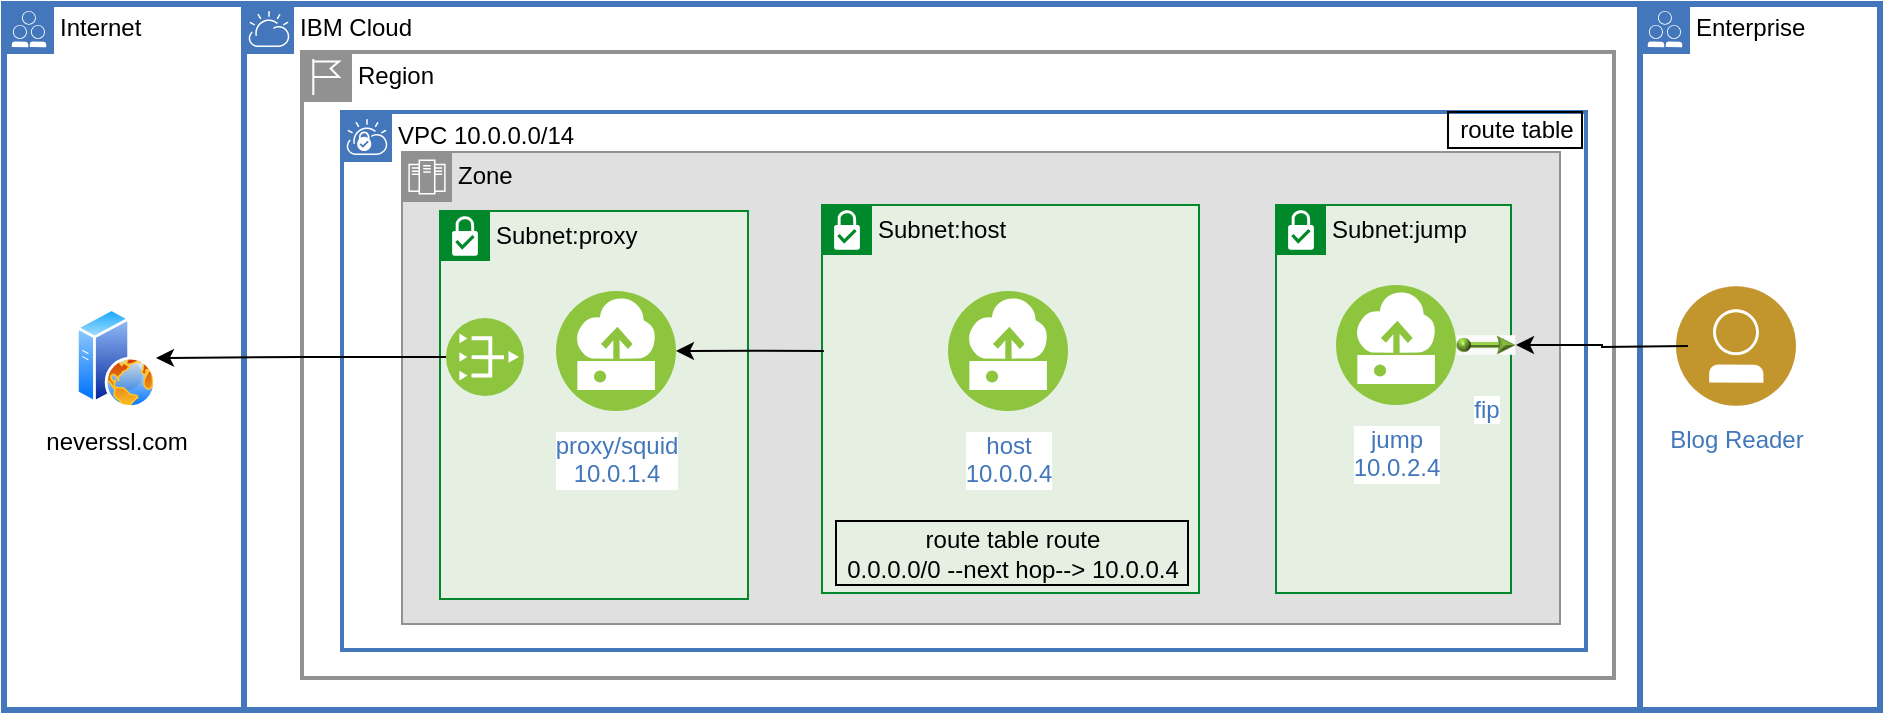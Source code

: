 <mxfile version="14.4.3" type="device" pages="5"><diagram name="architecture" id="lXx7_K_u3fFxWrBgzWE3"><mxGraphModel dx="1506" dy="822" grid="0" gridSize="10" guides="1" tooltips="1" connect="1" arrows="1" fold="1" page="0" pageScale="1" pageWidth="1050" pageHeight="500" math="0" shadow="0"><root><mxCell id="v8M0aMBLu1Kg0Cx2fOI9-0"/><mxCell id="v8M0aMBLu1Kg0Cx2fOI9-1" parent="v8M0aMBLu1Kg0Cx2fOI9-0"/><mxCell id="v8M0aMBLu1Kg0Cx2fOI9-2" value="IBM Cloud" style="shape=mxgraph.ibm.box;prType=cloud;fontStyle=0;verticalAlign=top;align=left;spacingLeft=32;spacingTop=4;fillColor=none;rounded=0;whiteSpace=wrap;html=1;strokeColor=#4376BB;strokeWidth=3;dashed=0;container=1;spacing=-4;collapsible=0;expand=0;recursiveResize=0;" vertex="1" parent="v8M0aMBLu1Kg0Cx2fOI9-1"><mxGeometry x="63" y="86" width="698" height="353" as="geometry"/></mxCell><mxCell id="v8M0aMBLu1Kg0Cx2fOI9-3" value="Region" style="shape=mxgraph.ibm.box;prType=region;fontStyle=0;verticalAlign=top;align=left;spacingLeft=32;spacingTop=4;fillColor=none;rounded=0;whiteSpace=wrap;html=1;strokeColor=#919191;strokeWidth=2;dashed=0;container=0;spacing=-4;collapsible=0;expand=0;recursiveResize=0;" vertex="1" parent="v8M0aMBLu1Kg0Cx2fOI9-1"><mxGeometry x="92" y="110" width="656" height="313" as="geometry"/></mxCell><mxCell id="v8M0aMBLu1Kg0Cx2fOI9-4" value="VPC 10.0.0.0/14" style="shape=mxgraph.ibm.box;prType=vpc;fontStyle=0;verticalAlign=top;align=left;spacingLeft=32;spacingTop=4;fillColor=none;rounded=0;whiteSpace=wrap;html=1;strokeColor=#4376BB;strokeWidth=2;dashed=0;container=0;spacing=-4;collapsible=0;expand=0;recursiveResize=0;" vertex="1" parent="v8M0aMBLu1Kg0Cx2fOI9-1"><mxGeometry x="112" y="140" width="622" height="269" as="geometry"/></mxCell><mxCell id="v8M0aMBLu1Kg0Cx2fOI9-5" value="Internet" style="shape=mxgraph.ibm.box;prType=public;fontStyle=0;verticalAlign=top;align=left;spacingLeft=32;spacingTop=4;fillColor=none;rounded=0;whiteSpace=wrap;html=1;strokeColor=#4376BB;strokeWidth=3;dashed=0;container=1;spacing=-4;collapsible=0;expand=0;recursiveResize=0;" vertex="1" parent="v8M0aMBLu1Kg0Cx2fOI9-1"><mxGeometry x="-57" y="86" width="120" height="353" as="geometry"/></mxCell><mxCell id="v8M0aMBLu1Kg0Cx2fOI9-6" value="neverssl.com" style="aspect=fixed;perimeter=ellipsePerimeter;html=1;align=center;shadow=0;dashed=0;spacingTop=3;image;image=img/lib/active_directory/web_server.svg;" vertex="1" parent="v8M0aMBLu1Kg0Cx2fOI9-5"><mxGeometry x="36" y="152" width="40" height="50" as="geometry"/></mxCell><mxCell id="v8M0aMBLu1Kg0Cx2fOI9-7" value="Subnet:ACL" style="shape=mxgraph.ibm.box;prType=subnet;fontStyle=0;verticalAlign=top;align=left;spacingLeft=32;spacingTop=4;fillColor=#E6F0E2;rounded=0;whiteSpace=wrap;html=1;strokeColor=#00882B;strokeWidth=1;dashed=0;container=1;spacing=-4;collapsible=0;expand=0;recursiveResize=0;" vertex="1" parent="v8M0aMBLu1Kg0Cx2fOI9-1"><mxGeometry x="177.5" y="189.5" width="117.5" height="194" as="geometry"/></mxCell><mxCell id="v8M0aMBLu1Kg0Cx2fOI9-8" value="proxy/squid&lt;br&gt;10.0.0.4" style="aspect=fixed;perimeter=ellipsePerimeter;html=1;align=center;shadow=0;dashed=0;fontColor=#4277BB;labelBackgroundColor=#ffffff;fontSize=12;spacingTop=3;image;image=img/lib/ibm/vpc/Instance.svg;" vertex="1" parent="v8M0aMBLu1Kg0Cx2fOI9-7"><mxGeometry x="30" y="40" width="60" height="60" as="geometry"/></mxCell><mxCell id="v8M0aMBLu1Kg0Cx2fOI9-9" value="fip" style="aspect=fixed;perimeter=ellipsePerimeter;html=1;align=center;shadow=0;dashed=0;fontColor=#4277BB;labelBackgroundColor=#ffffff;fontSize=12;spacingTop=3;image;image=img/lib/ibm/vpc/FloatingIP.svg;" vertex="1" parent="v8M0aMBLu1Kg0Cx2fOI9-7"><mxGeometry y="55" width="30" height="30" as="geometry"/></mxCell><mxCell id="v8M0aMBLu1Kg0Cx2fOI9-10" value="Subnet:ACL" style="shape=mxgraph.ibm.box;prType=subnet;fontStyle=4;verticalAlign=top;align=left;spacingLeft=32;spacingTop=4;fillColor=#E6F0E2;rounded=0;whiteSpace=wrap;html=1;strokeColor=#00882B;strokeWidth=1;dashed=0;container=0;spacing=-4;collapsible=0;expand=0;recursiveResize=0;" vertex="1" parent="v8M0aMBLu1Kg0Cx2fOI9-1"><mxGeometry x="343" y="186.5" width="187.5" height="194" as="geometry"/></mxCell><mxCell id="v8M0aMBLu1Kg0Cx2fOI9-11" value="Route Table&lt;br&gt;0.0.0.0/0 --next hop--&amp;gt; 10.0.0.4" style="text;html=1;align=center;verticalAlign=middle;resizable=0;points=[];autosize=1;strokeColor=#000000;" vertex="1" parent="v8M0aMBLu1Kg0Cx2fOI9-1"><mxGeometry x="349" y="344.5" width="176" height="32" as="geometry"/></mxCell><mxCell id="v8M0aMBLu1Kg0Cx2fOI9-12" style="edgeStyle=orthogonalEdgeStyle;rounded=0;orthogonalLoop=1;jettySize=auto;html=1;entryX=1;entryY=0.5;entryDx=0;entryDy=0;endArrow=classic;endFill=1;" edge="1" parent="v8M0aMBLu1Kg0Cx2fOI9-1" source="v8M0aMBLu1Kg0Cx2fOI9-13" target="v8M0aMBLu1Kg0Cx2fOI9-8"><mxGeometry x="104" y="128.5" as="geometry"/></mxCell><mxCell id="v8M0aMBLu1Kg0Cx2fOI9-13" value="host&lt;br&gt;10.0.2.4" style="aspect=fixed;perimeter=ellipsePerimeter;html=1;align=center;shadow=0;dashed=0;fontColor=#4277BB;labelBackgroundColor=#ffffff;fontSize=12;spacingTop=3;image;image=img/lib/ibm/vpc/Instance.svg;" vertex="1" parent="v8M0aMBLu1Kg0Cx2fOI9-1"><mxGeometry x="406.75" y="229.5" width="60" height="60" as="geometry"/></mxCell><mxCell id="v8M0aMBLu1Kg0Cx2fOI9-14" value="Zone" style="shape=mxgraph.ibm.box;prType=zone;fontStyle=0;verticalAlign=top;align=left;spacingLeft=32;spacingTop=4;fillColor=#E0E0E0;rounded=0;whiteSpace=wrap;html=1;strokeColor=#919191;strokeWidth=1;dashed=0;container=0;spacing=-4;collapsible=0;expand=0;recursiveResize=0;" vertex="1" parent="v8M0aMBLu1Kg0Cx2fOI9-1"><mxGeometry x="142" y="160" width="579" height="236" as="geometry"/></mxCell><mxCell id="v8M0aMBLu1Kg0Cx2fOI9-15" value="Subnet:host" style="shape=mxgraph.ibm.box;prType=subnet;fontStyle=0;verticalAlign=top;align=left;spacingLeft=32;spacingTop=4;fillColor=#E6F0E2;rounded=0;whiteSpace=wrap;html=1;strokeColor=#00882B;strokeWidth=1;dashed=0;container=0;spacing=-4;collapsible=0;expand=0;recursiveResize=0;" vertex="1" parent="v8M0aMBLu1Kg0Cx2fOI9-1"><mxGeometry x="352" y="186.5" width="188.5" height="194" as="geometry"/></mxCell><mxCell id="v8M0aMBLu1Kg0Cx2fOI9-16" value="route table route&lt;br&gt;0.0.0.0/0 --next hop--&amp;gt; 10.0.0.4" style="text;html=1;align=center;verticalAlign=middle;resizable=0;points=[];autosize=1;strokeColor=#000000;" vertex="1" parent="v8M0aMBLu1Kg0Cx2fOI9-1"><mxGeometry x="359" y="344.5" width="176" height="32" as="geometry"/></mxCell><mxCell id="v8M0aMBLu1Kg0Cx2fOI9-18" value="host&lt;br&gt;10.0.0.4" style="aspect=fixed;perimeter=ellipsePerimeter;html=1;align=center;shadow=0;dashed=0;fontColor=#4277BB;labelBackgroundColor=#ffffff;fontSize=12;spacingTop=3;image;image=img/lib/ibm/vpc/Instance.svg;" vertex="1" parent="v8M0aMBLu1Kg0Cx2fOI9-1"><mxGeometry x="415" y="229.5" width="60" height="60" as="geometry"/></mxCell><mxCell id="v8M0aMBLu1Kg0Cx2fOI9-19" value="Subnet:proxy" style="shape=mxgraph.ibm.box;prType=subnet;fontStyle=0;verticalAlign=top;align=left;spacingLeft=32;spacingTop=4;fillColor=#E6F0E2;rounded=0;whiteSpace=wrap;html=1;strokeColor=#00882B;strokeWidth=1;dashed=0;container=0;spacing=-4;collapsible=0;expand=0;recursiveResize=0;" vertex="1" parent="v8M0aMBLu1Kg0Cx2fOI9-1"><mxGeometry x="161" y="189.5" width="154" height="194" as="geometry"/></mxCell><mxCell id="v8M0aMBLu1Kg0Cx2fOI9-22" style="edgeStyle=orthogonalEdgeStyle;rounded=0;orthogonalLoop=1;jettySize=auto;html=1;exitX=0;exitY=0.5;exitDx=0;exitDy=0;" edge="1" parent="v8M0aMBLu1Kg0Cx2fOI9-1" source="v8M0aMBLu1Kg0Cx2fOI9-35" target="v8M0aMBLu1Kg0Cx2fOI9-6"><mxGeometry relative="1" as="geometry"><mxPoint x="177.5" y="259.5" as="sourcePoint"/></mxGeometry></mxCell><mxCell id="v8M0aMBLu1Kg0Cx2fOI9-23" value="route table" style="text;html=1;align=center;verticalAlign=middle;resizable=0;points=[];autosize=1;strokeColor=#000000;" vertex="1" parent="v8M0aMBLu1Kg0Cx2fOI9-1"><mxGeometry x="665" y="140" width="67" height="18" as="geometry"/></mxCell><mxCell id="v8M0aMBLu1Kg0Cx2fOI9-24" value="Subnet:jump" style="shape=mxgraph.ibm.box;prType=subnet;fontStyle=0;verticalAlign=top;align=left;spacingLeft=32;spacingTop=4;fillColor=#E6F0E2;rounded=0;whiteSpace=wrap;html=1;strokeColor=#00882B;strokeWidth=1;dashed=0;container=1;spacing=-4;collapsible=0;expand=0;recursiveResize=0;" vertex="1" parent="v8M0aMBLu1Kg0Cx2fOI9-1"><mxGeometry x="579" y="186.5" width="117.5" height="194" as="geometry"/></mxCell><mxCell id="v8M0aMBLu1Kg0Cx2fOI9-25" value="jump&lt;br&gt;10.0.2.4" style="aspect=fixed;perimeter=ellipsePerimeter;html=1;align=center;shadow=0;dashed=0;fontColor=#4277BB;labelBackgroundColor=#ffffff;fontSize=12;spacingTop=3;image;image=img/lib/ibm/vpc/Instance.svg;" vertex="1" parent="v8M0aMBLu1Kg0Cx2fOI9-24"><mxGeometry x="30" y="40" width="60" height="60" as="geometry"/></mxCell><mxCell id="v8M0aMBLu1Kg0Cx2fOI9-26" value="fip" style="aspect=fixed;perimeter=ellipsePerimeter;html=1;align=center;shadow=0;dashed=0;fontColor=#4277BB;labelBackgroundColor=#ffffff;fontSize=12;spacingTop=3;image;image=img/lib/ibm/vpc/FloatingIP.svg;" vertex="1" parent="v8M0aMBLu1Kg0Cx2fOI9-24"><mxGeometry x="90" y="55" width="30" height="30" as="geometry"/></mxCell><mxCell id="v8M0aMBLu1Kg0Cx2fOI9-31" value="Enterprise" style="shape=mxgraph.ibm.box;prType=public;fontStyle=0;verticalAlign=top;align=left;spacingLeft=32;spacingTop=4;fillColor=none;rounded=0;whiteSpace=wrap;html=1;strokeColor=#4376BB;strokeWidth=3;dashed=0;container=1;spacing=-4;collapsible=0;expand=0;recursiveResize=0;" vertex="1" parent="v8M0aMBLu1Kg0Cx2fOI9-1"><mxGeometry x="761" y="86" width="120" height="353" as="geometry"/></mxCell><mxCell id="v8M0aMBLu1Kg0Cx2fOI9-33" value="Blog Reader" style="aspect=fixed;perimeter=ellipsePerimeter;html=1;align=center;shadow=0;dashed=0;fontColor=#4277BB;labelBackgroundColor=#ffffff;fontSize=12;spacingTop=3;image;image=img/lib/ibm/users/user.svg;" vertex="1" parent="v8M0aMBLu1Kg0Cx2fOI9-31"><mxGeometry x="18" y="141" width="60" height="60" as="geometry"/></mxCell><mxCell id="v8M0aMBLu1Kg0Cx2fOI9-34" style="edgeStyle=orthogonalEdgeStyle;rounded=0;orthogonalLoop=1;jettySize=auto;html=1;entryX=1;entryY=0.5;entryDx=0;entryDy=0;" edge="1" parent="v8M0aMBLu1Kg0Cx2fOI9-1" target="v8M0aMBLu1Kg0Cx2fOI9-26"><mxGeometry relative="1" as="geometry"><mxPoint x="785" y="257" as="sourcePoint"/><mxPoint x="692" y="250" as="targetPoint"/></mxGeometry></mxCell><mxCell id="v8M0aMBLu1Kg0Cx2fOI9-20" value="proxy/squid&lt;br&gt;10.0.1.4" style="aspect=fixed;perimeter=ellipsePerimeter;html=1;align=center;shadow=0;dashed=0;fontColor=#4277BB;labelBackgroundColor=#ffffff;fontSize=12;spacingTop=3;image;image=img/lib/ibm/vpc/Instance.svg;" vertex="1" parent="v8M0aMBLu1Kg0Cx2fOI9-1"><mxGeometry x="219" y="229.5" width="60" height="60" as="geometry"/></mxCell><mxCell id="v8M0aMBLu1Kg0Cx2fOI9-35" value="" style="aspect=fixed;perimeter=ellipsePerimeter;html=1;align=center;shadow=0;dashed=0;fontColor=#4277BB;labelBackgroundColor=#ffffff;fontSize=12;spacingTop=3;image;image=img/lib/ibm/vpc/PublicGateway.svg;" vertex="1" parent="v8M0aMBLu1Kg0Cx2fOI9-1"><mxGeometry x="164" y="243" width="39" height="39" as="geometry"/></mxCell><mxCell id="v8M0aMBLu1Kg0Cx2fOI9-17" style="edgeStyle=orthogonalEdgeStyle;rounded=0;orthogonalLoop=1;jettySize=auto;html=1;exitX=0.005;exitY=0.376;exitDx=0;exitDy=0;exitPerimeter=0;" edge="1" parent="v8M0aMBLu1Kg0Cx2fOI9-1" source="v8M0aMBLu1Kg0Cx2fOI9-15" target="v8M0aMBLu1Kg0Cx2fOI9-20"><mxGeometry relative="1" as="geometry"><mxPoint x="353" y="252" as="sourcePoint"/></mxGeometry></mxCell></root></mxGraphModel></diagram><diagram name="jump" id="5JIeVY8mwK8EA7AgoBBq"><mxGraphModel dx="1106" dy="822" grid="0" gridSize="10" guides="1" tooltips="1" connect="1" arrows="1" fold="1" page="0" pageScale="1" pageWidth="1050" pageHeight="500" math="0" shadow="0"><root><mxCell id="eUTLgrR4dMamR9Zy5zOU-0"/><mxCell id="eUTLgrR4dMamR9Zy5zOU-1" parent="eUTLgrR4dMamR9Zy5zOU-0"/><mxCell id="eUTLgrR4dMamR9Zy5zOU-2" value="IBM Cloud" style="shape=mxgraph.ibm.box;prType=cloud;fontStyle=0;verticalAlign=top;align=left;spacingLeft=32;spacingTop=4;fillColor=none;rounded=0;whiteSpace=wrap;html=1;strokeColor=#4376BB;strokeWidth=3;dashed=0;container=1;spacing=-4;collapsible=0;expand=0;recursiveResize=0;" vertex="1" parent="eUTLgrR4dMamR9Zy5zOU-1"><mxGeometry x="243" y="86" width="518" height="353" as="geometry"/></mxCell><mxCell id="eUTLgrR4dMamR9Zy5zOU-3" value="Region" style="shape=mxgraph.ibm.box;prType=region;fontStyle=0;verticalAlign=top;align=left;spacingLeft=32;spacingTop=4;fillColor=none;rounded=0;whiteSpace=wrap;html=1;strokeColor=#919191;strokeWidth=2;dashed=0;container=0;spacing=-4;collapsible=0;expand=0;recursiveResize=0;" vertex="1" parent="eUTLgrR4dMamR9Zy5zOU-1"><mxGeometry x="276" y="110" width="472" height="313" as="geometry"/></mxCell><mxCell id="eUTLgrR4dMamR9Zy5zOU-4" value="VPC 10.0.0.0/14" style="shape=mxgraph.ibm.box;prType=vpc;fontStyle=0;verticalAlign=top;align=left;spacingLeft=32;spacingTop=4;fillColor=none;rounded=0;whiteSpace=wrap;html=1;strokeColor=#4376BB;strokeWidth=2;dashed=0;container=0;spacing=-4;collapsible=0;expand=0;recursiveResize=0;" vertex="1" parent="eUTLgrR4dMamR9Zy5zOU-1"><mxGeometry x="293" y="140" width="441" height="269" as="geometry"/></mxCell><mxCell id="eUTLgrR4dMamR9Zy5zOU-10" value="Subnet:ACL" style="shape=mxgraph.ibm.box;prType=subnet;fontStyle=4;verticalAlign=top;align=left;spacingLeft=32;spacingTop=4;fillColor=#E6F0E2;rounded=0;whiteSpace=wrap;html=1;strokeColor=#00882B;strokeWidth=1;dashed=0;container=0;spacing=-4;collapsible=0;expand=0;recursiveResize=0;" vertex="1" parent="eUTLgrR4dMamR9Zy5zOU-1"><mxGeometry x="343" y="186.5" width="187.5" height="194" as="geometry"/></mxCell><mxCell id="eUTLgrR4dMamR9Zy5zOU-13" value="host&lt;br&gt;10.0.2.4" style="aspect=fixed;perimeter=ellipsePerimeter;html=1;align=center;shadow=0;dashed=0;fontColor=#4277BB;labelBackgroundColor=#ffffff;fontSize=12;spacingTop=3;image;image=img/lib/ibm/vpc/Instance.svg;" vertex="1" parent="eUTLgrR4dMamR9Zy5zOU-1"><mxGeometry x="406.75" y="229.5" width="60" height="60" as="geometry"/></mxCell><mxCell id="eUTLgrR4dMamR9Zy5zOU-14" value="Zone" style="shape=mxgraph.ibm.box;prType=zone;fontStyle=0;verticalAlign=top;align=left;spacingLeft=32;spacingTop=4;fillColor=#E0E0E0;rounded=0;whiteSpace=wrap;html=1;strokeColor=#919191;strokeWidth=1;dashed=0;container=0;spacing=-4;collapsible=0;expand=0;recursiveResize=0;" vertex="1" parent="eUTLgrR4dMamR9Zy5zOU-1"><mxGeometry x="319" y="160" width="402" height="236" as="geometry"/></mxCell><mxCell id="eUTLgrR4dMamR9Zy5zOU-15" value="Subnet:host" style="shape=mxgraph.ibm.box;prType=subnet;fontStyle=0;verticalAlign=top;align=left;spacingLeft=32;spacingTop=4;fillColor=#E6F0E2;rounded=0;whiteSpace=wrap;html=1;strokeColor=#00882B;strokeWidth=1;dashed=0;container=0;spacing=-4;collapsible=0;expand=0;recursiveResize=0;" vertex="1" parent="eUTLgrR4dMamR9Zy5zOU-1"><mxGeometry x="352" y="186.5" width="188.5" height="194" as="geometry"/></mxCell><mxCell id="eUTLgrR4dMamR9Zy5zOU-17" value="host&lt;br&gt;10.0.0.4" style="aspect=fixed;perimeter=ellipsePerimeter;html=1;align=center;shadow=0;dashed=0;fontColor=#4277BB;labelBackgroundColor=#ffffff;fontSize=12;spacingTop=3;image;image=img/lib/ibm/vpc/Instance.svg;" vertex="1" parent="eUTLgrR4dMamR9Zy5zOU-1"><mxGeometry x="415" y="229.5" width="60" height="60" as="geometry"/></mxCell><mxCell id="eUTLgrR4dMamR9Zy5zOU-21" value="Subnet:jump" style="shape=mxgraph.ibm.box;prType=subnet;fontStyle=0;verticalAlign=top;align=left;spacingLeft=32;spacingTop=4;fillColor=#E6F0E2;rounded=0;whiteSpace=wrap;html=1;strokeColor=#00882B;strokeWidth=1;dashed=0;container=1;spacing=-4;collapsible=0;expand=0;recursiveResize=0;" vertex="1" parent="eUTLgrR4dMamR9Zy5zOU-1"><mxGeometry x="579" y="186.5" width="117.5" height="194" as="geometry"/></mxCell><mxCell id="eUTLgrR4dMamR9Zy5zOU-22" value="jump&lt;br&gt;10.0.2.4" style="aspect=fixed;perimeter=ellipsePerimeter;html=1;align=center;shadow=0;dashed=0;fontColor=#4277BB;labelBackgroundColor=#ffffff;fontSize=12;spacingTop=3;image;image=img/lib/ibm/vpc/Instance.svg;" vertex="1" parent="eUTLgrR4dMamR9Zy5zOU-21"><mxGeometry x="30" y="40" width="60" height="60" as="geometry"/></mxCell><mxCell id="eUTLgrR4dMamR9Zy5zOU-23" value="fip" style="aspect=fixed;perimeter=ellipsePerimeter;html=1;align=center;shadow=0;dashed=0;fontColor=#4277BB;labelBackgroundColor=#ffffff;fontSize=12;spacingTop=3;image;image=img/lib/ibm/vpc/FloatingIP.svg;" vertex="1" parent="eUTLgrR4dMamR9Zy5zOU-21"><mxGeometry x="90" y="55" width="30" height="30" as="geometry"/></mxCell><mxCell id="eUTLgrR4dMamR9Zy5zOU-24" value="Enterprise" style="shape=mxgraph.ibm.box;prType=public;fontStyle=0;verticalAlign=top;align=left;spacingLeft=32;spacingTop=4;fillColor=none;rounded=0;whiteSpace=wrap;html=1;strokeColor=#4376BB;strokeWidth=3;dashed=0;container=1;spacing=-4;collapsible=0;expand=0;recursiveResize=0;" vertex="1" parent="eUTLgrR4dMamR9Zy5zOU-1"><mxGeometry x="761" y="86" width="120" height="353" as="geometry"/></mxCell><mxCell id="eUTLgrR4dMamR9Zy5zOU-25" value="Blog Reader" style="aspect=fixed;perimeter=ellipsePerimeter;html=1;align=center;shadow=0;dashed=0;fontColor=#4277BB;labelBackgroundColor=#ffffff;fontSize=12;spacingTop=3;image;image=img/lib/ibm/users/user.svg;" vertex="1" parent="eUTLgrR4dMamR9Zy5zOU-24"><mxGeometry x="18" y="141" width="60" height="60" as="geometry"/></mxCell><mxCell id="eUTLgrR4dMamR9Zy5zOU-26" style="edgeStyle=orthogonalEdgeStyle;rounded=0;orthogonalLoop=1;jettySize=auto;html=1;entryX=1;entryY=0.5;entryDx=0;entryDy=0;" edge="1" parent="eUTLgrR4dMamR9Zy5zOU-1" target="eUTLgrR4dMamR9Zy5zOU-23"><mxGeometry relative="1" as="geometry"><mxPoint x="785" y="257" as="sourcePoint"/><mxPoint x="692" y="250" as="targetPoint"/></mxGeometry></mxCell></root></mxGraphModel></diagram><diagram name="ping" id="jqpXCu6RZ26meyTwvJRT"><mxGraphModel dx="1106" dy="822" grid="0" gridSize="10" guides="1" tooltips="1" connect="1" arrows="1" fold="1" page="0" pageScale="1" pageWidth="1050" pageHeight="500" math="0" shadow="0"><root><mxCell id="TTz39ueG4rEwFhisJjjj-0"/><mxCell id="TTz39ueG4rEwFhisJjjj-1" parent="TTz39ueG4rEwFhisJjjj-0"/><mxCell id="TTz39ueG4rEwFhisJjjj-2" value="IBM Cloud" style="shape=mxgraph.ibm.box;prType=cloud;fontStyle=0;verticalAlign=top;align=left;spacingLeft=32;spacingTop=4;fillColor=none;rounded=0;whiteSpace=wrap;html=1;strokeColor=#4376BB;strokeWidth=3;dashed=0;container=1;spacing=-4;collapsible=0;expand=0;recursiveResize=0;" vertex="1" parent="TTz39ueG4rEwFhisJjjj-1"><mxGeometry x="63" y="86" width="522" height="353" as="geometry"/></mxCell><mxCell id="TTz39ueG4rEwFhisJjjj-3" value="Region" style="shape=mxgraph.ibm.box;prType=region;fontStyle=0;verticalAlign=top;align=left;spacingLeft=32;spacingTop=4;fillColor=none;rounded=0;whiteSpace=wrap;html=1;strokeColor=#919191;strokeWidth=2;dashed=0;container=0;spacing=-4;collapsible=0;expand=0;recursiveResize=0;" vertex="1" parent="TTz39ueG4rEwFhisJjjj-1"><mxGeometry x="92" y="110" width="482" height="313" as="geometry"/></mxCell><mxCell id="TTz39ueG4rEwFhisJjjj-4" value="VPC 10.0.0.0/14" style="shape=mxgraph.ibm.box;prType=vpc;fontStyle=0;verticalAlign=top;align=left;spacingLeft=32;spacingTop=4;fillColor=none;rounded=0;whiteSpace=wrap;html=1;strokeColor=#4376BB;strokeWidth=2;dashed=0;container=0;spacing=-4;collapsible=0;expand=0;recursiveResize=0;" vertex="1" parent="TTz39ueG4rEwFhisJjjj-1"><mxGeometry x="112" y="140" width="451" height="269" as="geometry"/></mxCell><mxCell id="TTz39ueG4rEwFhisJjjj-7" value="Subnet:ACL" style="shape=mxgraph.ibm.box;prType=subnet;fontStyle=0;verticalAlign=top;align=left;spacingLeft=32;spacingTop=4;fillColor=#E6F0E2;rounded=0;whiteSpace=wrap;html=1;strokeColor=#00882B;strokeWidth=1;dashed=0;container=1;spacing=-4;collapsible=0;expand=0;recursiveResize=0;" vertex="1" parent="TTz39ueG4rEwFhisJjjj-1"><mxGeometry x="177.5" y="189.5" width="117.5" height="194" as="geometry"/></mxCell><mxCell id="TTz39ueG4rEwFhisJjjj-8" value="proxy/squid&lt;br&gt;10.0.0.4" style="aspect=fixed;perimeter=ellipsePerimeter;html=1;align=center;shadow=0;dashed=0;fontColor=#4277BB;labelBackgroundColor=#ffffff;fontSize=12;spacingTop=3;image;image=img/lib/ibm/vpc/Instance.svg;" vertex="1" parent="TTz39ueG4rEwFhisJjjj-7"><mxGeometry x="30" y="40" width="60" height="60" as="geometry"/></mxCell><mxCell id="TTz39ueG4rEwFhisJjjj-10" value="Subnet:ACL" style="shape=mxgraph.ibm.box;prType=subnet;fontStyle=4;verticalAlign=top;align=left;spacingLeft=32;spacingTop=4;fillColor=#E6F0E2;rounded=0;whiteSpace=wrap;html=1;strokeColor=#00882B;strokeWidth=1;dashed=0;container=0;spacing=-4;collapsible=0;expand=0;recursiveResize=0;" vertex="1" parent="TTz39ueG4rEwFhisJjjj-1"><mxGeometry x="343" y="186.5" width="187.5" height="194" as="geometry"/></mxCell><mxCell id="TTz39ueG4rEwFhisJjjj-12" style="edgeStyle=orthogonalEdgeStyle;rounded=0;orthogonalLoop=1;jettySize=auto;html=1;entryX=1;entryY=0.5;entryDx=0;entryDy=0;endArrow=classic;endFill=1;" edge="1" parent="TTz39ueG4rEwFhisJjjj-1" source="TTz39ueG4rEwFhisJjjj-13" target="TTz39ueG4rEwFhisJjjj-8"><mxGeometry x="104" y="128.5" as="geometry"/></mxCell><mxCell id="TTz39ueG4rEwFhisJjjj-13" value="host&lt;br&gt;10.0.2.4" style="aspect=fixed;perimeter=ellipsePerimeter;html=1;align=center;shadow=0;dashed=0;fontColor=#4277BB;labelBackgroundColor=#ffffff;fontSize=12;spacingTop=3;image;image=img/lib/ibm/vpc/Instance.svg;" vertex="1" parent="TTz39ueG4rEwFhisJjjj-1"><mxGeometry x="406.75" y="229.5" width="60" height="60" as="geometry"/></mxCell><mxCell id="TTz39ueG4rEwFhisJjjj-14" value="Zone" style="shape=mxgraph.ibm.box;prType=zone;fontStyle=0;verticalAlign=top;align=left;spacingLeft=32;spacingTop=4;fillColor=#E0E0E0;rounded=0;whiteSpace=wrap;html=1;strokeColor=#919191;strokeWidth=1;dashed=0;container=0;spacing=-4;collapsible=0;expand=0;recursiveResize=0;" vertex="1" parent="TTz39ueG4rEwFhisJjjj-1"><mxGeometry x="142" y="160" width="412" height="236" as="geometry"/></mxCell><mxCell id="TTz39ueG4rEwFhisJjjj-15" value="Subnet:host" style="shape=mxgraph.ibm.box;prType=subnet;fontStyle=0;verticalAlign=top;align=left;spacingLeft=32;spacingTop=4;fillColor=#E6F0E2;rounded=0;whiteSpace=wrap;html=1;strokeColor=#00882B;strokeWidth=1;dashed=0;container=0;spacing=-4;collapsible=0;expand=0;recursiveResize=0;" vertex="1" parent="TTz39ueG4rEwFhisJjjj-1"><mxGeometry x="352" y="186.5" width="188.5" height="194" as="geometry"/></mxCell><mxCell id="TTz39ueG4rEwFhisJjjj-17" value="host&lt;br&gt;10.0.0.4" style="aspect=fixed;perimeter=ellipsePerimeter;html=1;align=center;shadow=0;dashed=0;fontColor=#4277BB;labelBackgroundColor=#ffffff;fontSize=12;spacingTop=3;image;image=img/lib/ibm/vpc/Instance.svg;" vertex="1" parent="TTz39ueG4rEwFhisJjjj-1"><mxGeometry x="415" y="229.5" width="60" height="60" as="geometry"/></mxCell><mxCell id="TTz39ueG4rEwFhisJjjj-18" value="Subnet:proxy" style="shape=mxgraph.ibm.box;prType=subnet;fontStyle=0;verticalAlign=top;align=left;spacingLeft=32;spacingTop=4;fillColor=#E6F0E2;rounded=0;whiteSpace=wrap;html=1;strokeColor=#00882B;strokeWidth=1;dashed=0;container=0;spacing=-4;collapsible=0;expand=0;recursiveResize=0;" vertex="1" parent="TTz39ueG4rEwFhisJjjj-1"><mxGeometry x="161" y="189.5" width="154" height="194" as="geometry"/></mxCell><mxCell id="TTz39ueG4rEwFhisJjjj-27" value="proxy/squid&lt;br&gt;10.0.1.4" style="aspect=fixed;perimeter=ellipsePerimeter;html=1;align=center;shadow=0;dashed=0;fontColor=#4277BB;labelBackgroundColor=#ffffff;fontSize=12;spacingTop=3;image;image=img/lib/ibm/vpc/Instance.svg;" vertex="1" parent="TTz39ueG4rEwFhisJjjj-1"><mxGeometry x="219" y="229.5" width="60" height="60" as="geometry"/></mxCell><mxCell id="TTz39ueG4rEwFhisJjjj-30" style="edgeStyle=orthogonalEdgeStyle;rounded=0;orthogonalLoop=1;jettySize=auto;html=1;entryX=1;entryY=0.5;entryDx=0;entryDy=0;" edge="1" parent="TTz39ueG4rEwFhisJjjj-1" source="TTz39ueG4rEwFhisJjjj-17" target="TTz39ueG4rEwFhisJjjj-27"><mxGeometry relative="1" as="geometry"/></mxCell></root></mxGraphModel></diagram><diagram name="VNF" id="Hp7mGoDMpeu9WePqEctV"><mxGraphModel dx="1106" dy="822" grid="0" gridSize="10" guides="1" tooltips="1" connect="1" arrows="1" fold="1" page="0" pageScale="1" pageWidth="1050" pageHeight="500" math="0" shadow="0"><root><mxCell id="7tOaUuSSUZUdouUyVEXH-0"/><mxCell id="7tOaUuSSUZUdouUyVEXH-1" parent="7tOaUuSSUZUdouUyVEXH-0"/><mxCell id="7tOaUuSSUZUdouUyVEXH-2" value="IBM Cloud" style="shape=mxgraph.ibm.box;prType=cloud;fontStyle=0;verticalAlign=top;align=left;spacingLeft=32;spacingTop=4;fillColor=none;rounded=0;whiteSpace=wrap;html=1;strokeColor=#4376BB;strokeWidth=3;dashed=0;container=1;spacing=-4;collapsible=0;expand=0;recursiveResize=0;" vertex="1" parent="7tOaUuSSUZUdouUyVEXH-1"><mxGeometry x="63" y="86" width="522" height="353" as="geometry"/></mxCell><mxCell id="7tOaUuSSUZUdouUyVEXH-3" value="Region" style="shape=mxgraph.ibm.box;prType=region;fontStyle=0;verticalAlign=top;align=left;spacingLeft=32;spacingTop=4;fillColor=none;rounded=0;whiteSpace=wrap;html=1;strokeColor=#919191;strokeWidth=2;dashed=0;container=0;spacing=-4;collapsible=0;expand=0;recursiveResize=0;" vertex="1" parent="7tOaUuSSUZUdouUyVEXH-1"><mxGeometry x="92" y="110" width="482" height="313" as="geometry"/></mxCell><mxCell id="7tOaUuSSUZUdouUyVEXH-4" value="VPC 10.0.0.0/14" style="shape=mxgraph.ibm.box;prType=vpc;fontStyle=0;verticalAlign=top;align=left;spacingLeft=32;spacingTop=4;fillColor=none;rounded=0;whiteSpace=wrap;html=1;strokeColor=#4376BB;strokeWidth=2;dashed=0;container=0;spacing=-4;collapsible=0;expand=0;recursiveResize=0;" vertex="1" parent="7tOaUuSSUZUdouUyVEXH-1"><mxGeometry x="112" y="140" width="451" height="269" as="geometry"/></mxCell><mxCell id="7tOaUuSSUZUdouUyVEXH-5" value="Subnet:ACL" style="shape=mxgraph.ibm.box;prType=subnet;fontStyle=0;verticalAlign=top;align=left;spacingLeft=32;spacingTop=4;fillColor=#E6F0E2;rounded=0;whiteSpace=wrap;html=1;strokeColor=#00882B;strokeWidth=1;dashed=0;container=1;spacing=-4;collapsible=0;expand=0;recursiveResize=0;" vertex="1" parent="7tOaUuSSUZUdouUyVEXH-1"><mxGeometry x="177.5" y="189.5" width="117.5" height="194" as="geometry"/></mxCell><mxCell id="7tOaUuSSUZUdouUyVEXH-6" value="proxy/squid&lt;br&gt;10.0.0.4" style="aspect=fixed;perimeter=ellipsePerimeter;html=1;align=center;shadow=0;dashed=0;fontColor=#4277BB;labelBackgroundColor=#ffffff;fontSize=12;spacingTop=3;image;image=img/lib/ibm/vpc/Instance.svg;" vertex="1" parent="7tOaUuSSUZUdouUyVEXH-5"><mxGeometry x="30" y="40" width="60" height="60" as="geometry"/></mxCell><mxCell id="7tOaUuSSUZUdouUyVEXH-7" value="Subnet:ACL" style="shape=mxgraph.ibm.box;prType=subnet;fontStyle=4;verticalAlign=top;align=left;spacingLeft=32;spacingTop=4;fillColor=#E6F0E2;rounded=0;whiteSpace=wrap;html=1;strokeColor=#00882B;strokeWidth=1;dashed=0;container=0;spacing=-4;collapsible=0;expand=0;recursiveResize=0;" vertex="1" parent="7tOaUuSSUZUdouUyVEXH-1"><mxGeometry x="343" y="186.5" width="187.5" height="194" as="geometry"/></mxCell><mxCell id="7tOaUuSSUZUdouUyVEXH-8" style="edgeStyle=orthogonalEdgeStyle;rounded=0;orthogonalLoop=1;jettySize=auto;html=1;entryX=1;entryY=0.5;entryDx=0;entryDy=0;endArrow=classic;endFill=1;" edge="1" parent="7tOaUuSSUZUdouUyVEXH-1" source="7tOaUuSSUZUdouUyVEXH-9" target="7tOaUuSSUZUdouUyVEXH-6"><mxGeometry x="104" y="128.5" as="geometry"/></mxCell><mxCell id="7tOaUuSSUZUdouUyVEXH-9" value="host&lt;br&gt;10.0.2.4" style="aspect=fixed;perimeter=ellipsePerimeter;html=1;align=center;shadow=0;dashed=0;fontColor=#4277BB;labelBackgroundColor=#ffffff;fontSize=12;spacingTop=3;image;image=img/lib/ibm/vpc/Instance.svg;" vertex="1" parent="7tOaUuSSUZUdouUyVEXH-1"><mxGeometry x="406.75" y="229.5" width="60" height="60" as="geometry"/></mxCell><mxCell id="7tOaUuSSUZUdouUyVEXH-10" value="Zone" style="shape=mxgraph.ibm.box;prType=zone;fontStyle=0;verticalAlign=top;align=left;spacingLeft=32;spacingTop=4;fillColor=#E0E0E0;rounded=0;whiteSpace=wrap;html=1;strokeColor=#919191;strokeWidth=1;dashed=0;container=0;spacing=-4;collapsible=0;expand=0;recursiveResize=0;" vertex="1" parent="7tOaUuSSUZUdouUyVEXH-1"><mxGeometry x="142" y="160" width="412" height="236" as="geometry"/></mxCell><mxCell id="7tOaUuSSUZUdouUyVEXH-11" value="Subnet:host" style="shape=mxgraph.ibm.box;prType=subnet;fontStyle=0;verticalAlign=top;align=left;spacingLeft=32;spacingTop=4;fillColor=#E6F0E2;rounded=0;whiteSpace=wrap;html=1;strokeColor=#00882B;strokeWidth=1;dashed=0;container=0;spacing=-4;collapsible=0;expand=0;recursiveResize=0;" vertex="1" parent="7tOaUuSSUZUdouUyVEXH-1"><mxGeometry x="352" y="186.5" width="188.5" height="194" as="geometry"/></mxCell><mxCell id="7tOaUuSSUZUdouUyVEXH-12" value="host&lt;br&gt;10.0.0.4" style="aspect=fixed;perimeter=ellipsePerimeter;html=1;align=center;shadow=0;dashed=0;fontColor=#4277BB;labelBackgroundColor=#ffffff;fontSize=12;spacingTop=3;image;image=img/lib/ibm/vpc/Instance.svg;" vertex="1" parent="7tOaUuSSUZUdouUyVEXH-1"><mxGeometry x="415" y="229.5" width="60" height="60" as="geometry"/></mxCell><mxCell id="7tOaUuSSUZUdouUyVEXH-13" value="Subnet:proxy" style="shape=mxgraph.ibm.box;prType=subnet;fontStyle=0;verticalAlign=top;align=left;spacingLeft=32;spacingTop=4;fillColor=#E6F0E2;rounded=0;whiteSpace=wrap;html=1;strokeColor=#00882B;strokeWidth=1;dashed=0;container=0;spacing=-4;collapsible=0;expand=0;recursiveResize=0;" vertex="1" parent="7tOaUuSSUZUdouUyVEXH-1"><mxGeometry x="161" y="189.5" width="154" height="194" as="geometry"/></mxCell><mxCell id="7tOaUuSSUZUdouUyVEXH-14" value="proxy/squid&lt;br&gt;10.0.1.4" style="aspect=fixed;perimeter=ellipsePerimeter;html=1;align=center;shadow=0;dashed=0;fontColor=#4277BB;labelBackgroundColor=#ffffff;fontSize=12;spacingTop=3;image;image=img/lib/ibm/vpc/Instance.svg;" vertex="1" parent="7tOaUuSSUZUdouUyVEXH-1"><mxGeometry x="219" y="229.5" width="60" height="60" as="geometry"/></mxCell><mxCell id="7tOaUuSSUZUdouUyVEXH-15" style="edgeStyle=orthogonalEdgeStyle;rounded=0;orthogonalLoop=1;jettySize=auto;html=1;entryX=1;entryY=0.5;entryDx=0;entryDy=0;" edge="1" parent="7tOaUuSSUZUdouUyVEXH-1" source="7tOaUuSSUZUdouUyVEXH-12" target="7tOaUuSSUZUdouUyVEXH-14"><mxGeometry relative="1" as="geometry"/></mxCell><mxCell id="eYcgKLPXK_QfdRjTAgG5-0" value="route table" style="text;html=1;align=center;verticalAlign=middle;resizable=0;points=[];autosize=1;strokeColor=#000000;" vertex="1" parent="7tOaUuSSUZUdouUyVEXH-1"><mxGeometry x="494" y="140" width="67" height="18" as="geometry"/></mxCell><mxCell id="M_AnGEqapF-ja7pCTYKu-1" value="route table route&lt;br&gt;0.0.0.0/0 --next hop--&amp;gt; 10.0.0.4" style="text;html=1;align=center;verticalAlign=middle;resizable=0;points=[];autosize=1;strokeColor=#000000;" vertex="1" parent="7tOaUuSSUZUdouUyVEXH-1"><mxGeometry x="358.25" y="344" width="176" height="32" as="geometry"/></mxCell></root></mxGraphModel></diagram><diagram name="round trip" id="oTZImsoJciVtxocRhomF"><mxGraphModel dx="1506" dy="822" grid="0" gridSize="10" guides="1" tooltips="1" connect="1" arrows="1" fold="1" page="0" pageScale="1" pageWidth="1050" pageHeight="500" math="0" shadow="0"><root><mxCell id="8Tz7atm9ll_T5JjIjiOX-0"/><mxCell id="8Tz7atm9ll_T5JjIjiOX-1" parent="8Tz7atm9ll_T5JjIjiOX-0"/><mxCell id="8Tz7atm9ll_T5JjIjiOX-2" value="IBM Cloud" style="shape=mxgraph.ibm.box;prType=cloud;fontStyle=0;verticalAlign=top;align=left;spacingLeft=32;spacingTop=4;fillColor=none;rounded=0;whiteSpace=wrap;html=1;strokeColor=#4376BB;strokeWidth=3;dashed=0;container=1;spacing=-4;collapsible=0;expand=0;recursiveResize=0;" vertex="1" parent="8Tz7atm9ll_T5JjIjiOX-1"><mxGeometry x="63" y="86" width="521" height="353" as="geometry"/></mxCell><mxCell id="8Tz7atm9ll_T5JjIjiOX-3" value="Region" style="shape=mxgraph.ibm.box;prType=region;fontStyle=0;verticalAlign=top;align=left;spacingLeft=32;spacingTop=4;fillColor=none;rounded=0;whiteSpace=wrap;html=1;strokeColor=#919191;strokeWidth=2;dashed=0;container=0;spacing=-4;collapsible=0;expand=0;recursiveResize=0;" vertex="1" parent="8Tz7atm9ll_T5JjIjiOX-1"><mxGeometry x="92" y="110" width="483" height="313" as="geometry"/></mxCell><mxCell id="8Tz7atm9ll_T5JjIjiOX-4" value="VPC 10.0.0.0/14" style="shape=mxgraph.ibm.box;prType=vpc;fontStyle=0;verticalAlign=top;align=left;spacingLeft=32;spacingTop=4;fillColor=none;rounded=0;whiteSpace=wrap;html=1;strokeColor=#4376BB;strokeWidth=2;dashed=0;container=0;spacing=-4;collapsible=0;expand=0;recursiveResize=0;" vertex="1" parent="8Tz7atm9ll_T5JjIjiOX-1"><mxGeometry x="112" y="140" width="451" height="269" as="geometry"/></mxCell><mxCell id="8Tz7atm9ll_T5JjIjiOX-5" value="Internet" style="shape=mxgraph.ibm.box;prType=public;fontStyle=0;verticalAlign=top;align=left;spacingLeft=32;spacingTop=4;fillColor=none;rounded=0;whiteSpace=wrap;html=1;strokeColor=#4376BB;strokeWidth=3;dashed=0;container=1;spacing=-4;collapsible=0;expand=0;recursiveResize=0;" vertex="1" parent="8Tz7atm9ll_T5JjIjiOX-1"><mxGeometry x="-57" y="86" width="120" height="353" as="geometry"/></mxCell><mxCell id="8Tz7atm9ll_T5JjIjiOX-6" value="neverssl.com&lt;br&gt;54.230.125.14" style="aspect=fixed;perimeter=ellipsePerimeter;html=1;align=center;shadow=0;dashed=0;spacingTop=3;image;image=img/lib/active_directory/web_server.svg;" vertex="1" parent="8Tz7atm9ll_T5JjIjiOX-5"><mxGeometry x="36" y="152" width="40" height="50" as="geometry"/></mxCell><mxCell id="8Tz7atm9ll_T5JjIjiOX-7" value="Subnet:ACL" style="shape=mxgraph.ibm.box;prType=subnet;fontStyle=0;verticalAlign=top;align=left;spacingLeft=32;spacingTop=4;fillColor=#E6F0E2;rounded=0;whiteSpace=wrap;html=1;strokeColor=#00882B;strokeWidth=1;dashed=0;container=1;spacing=-4;collapsible=0;expand=0;recursiveResize=0;" vertex="1" parent="8Tz7atm9ll_T5JjIjiOX-1"><mxGeometry x="177.5" y="189.5" width="117.5" height="194" as="geometry"/></mxCell><mxCell id="8Tz7atm9ll_T5JjIjiOX-8" value="proxy/squid&lt;br&gt;10.0.0.4" style="aspect=fixed;perimeter=ellipsePerimeter;html=1;align=center;shadow=0;dashed=0;fontColor=#4277BB;labelBackgroundColor=#ffffff;fontSize=12;spacingTop=3;image;image=img/lib/ibm/vpc/Instance.svg;" vertex="1" parent="8Tz7atm9ll_T5JjIjiOX-7"><mxGeometry x="30" y="40" width="60" height="60" as="geometry"/></mxCell><mxCell id="8Tz7atm9ll_T5JjIjiOX-9" value="fip" style="aspect=fixed;perimeter=ellipsePerimeter;html=1;align=center;shadow=0;dashed=0;fontColor=#4277BB;labelBackgroundColor=#ffffff;fontSize=12;spacingTop=3;image;image=img/lib/ibm/vpc/FloatingIP.svg;" vertex="1" parent="8Tz7atm9ll_T5JjIjiOX-7"><mxGeometry y="55" width="30" height="30" as="geometry"/></mxCell><mxCell id="8Tz7atm9ll_T5JjIjiOX-10" value="Subnet:ACL" style="shape=mxgraph.ibm.box;prType=subnet;fontStyle=4;verticalAlign=top;align=left;spacingLeft=32;spacingTop=4;fillColor=#E6F0E2;rounded=0;whiteSpace=wrap;html=1;strokeColor=#00882B;strokeWidth=1;dashed=0;container=0;spacing=-4;collapsible=0;expand=0;recursiveResize=0;" vertex="1" parent="8Tz7atm9ll_T5JjIjiOX-1"><mxGeometry x="343" y="186.5" width="187.5" height="194" as="geometry"/></mxCell><mxCell id="8Tz7atm9ll_T5JjIjiOX-11" value="Route Table&lt;br&gt;0.0.0.0/0 --next hop--&amp;gt; 10.0.0.4" style="text;html=1;align=center;verticalAlign=middle;resizable=0;points=[];autosize=1;strokeColor=#000000;" vertex="1" parent="8Tz7atm9ll_T5JjIjiOX-1"><mxGeometry x="349" y="344.5" width="176" height="32" as="geometry"/></mxCell><mxCell id="8Tz7atm9ll_T5JjIjiOX-12" style="edgeStyle=orthogonalEdgeStyle;rounded=0;orthogonalLoop=1;jettySize=auto;html=1;entryX=1;entryY=0.5;entryDx=0;entryDy=0;endArrow=classic;endFill=1;" edge="1" parent="8Tz7atm9ll_T5JjIjiOX-1" source="8Tz7atm9ll_T5JjIjiOX-13" target="8Tz7atm9ll_T5JjIjiOX-8"><mxGeometry x="104" y="128.5" as="geometry"/></mxCell><mxCell id="8Tz7atm9ll_T5JjIjiOX-13" value="host&lt;br&gt;10.0.2.4" style="aspect=fixed;perimeter=ellipsePerimeter;html=1;align=center;shadow=0;dashed=0;fontColor=#4277BB;labelBackgroundColor=#ffffff;fontSize=12;spacingTop=3;image;image=img/lib/ibm/vpc/Instance.svg;" vertex="1" parent="8Tz7atm9ll_T5JjIjiOX-1"><mxGeometry x="406.75" y="229.5" width="60" height="60" as="geometry"/></mxCell><mxCell id="8Tz7atm9ll_T5JjIjiOX-14" value="Zone" style="shape=mxgraph.ibm.box;prType=zone;fontStyle=0;verticalAlign=top;align=left;spacingLeft=32;spacingTop=4;fillColor=#E0E0E0;rounded=0;whiteSpace=wrap;html=1;strokeColor=#919191;strokeWidth=1;dashed=0;container=0;spacing=-4;collapsible=0;expand=0;recursiveResize=0;" vertex="1" parent="8Tz7atm9ll_T5JjIjiOX-1"><mxGeometry x="142" y="160" width="410" height="236" as="geometry"/></mxCell><mxCell id="8Tz7atm9ll_T5JjIjiOX-15" value="Subnet:host" style="shape=mxgraph.ibm.box;prType=subnet;fontStyle=0;verticalAlign=top;align=left;spacingLeft=32;spacingTop=4;fillColor=#E6F0E2;rounded=0;whiteSpace=wrap;html=1;strokeColor=#00882B;strokeWidth=1;dashed=0;container=0;spacing=-4;collapsible=0;expand=0;recursiveResize=0;" vertex="1" parent="8Tz7atm9ll_T5JjIjiOX-1"><mxGeometry x="352" y="186.5" width="188.5" height="194" as="geometry"/></mxCell><mxCell id="8Tz7atm9ll_T5JjIjiOX-16" value="route table route&lt;br&gt;0.0.0.0/0 --next hop--&amp;gt; 10.0.0.4" style="text;html=1;align=center;verticalAlign=middle;resizable=0;points=[];autosize=1;strokeColor=#000000;" vertex="1" parent="8Tz7atm9ll_T5JjIjiOX-1"><mxGeometry x="359" y="344.5" width="176" height="32" as="geometry"/></mxCell><mxCell id="8Tz7atm9ll_T5JjIjiOX-17" value="host&lt;br&gt;10.0.0.4" style="aspect=fixed;perimeter=ellipsePerimeter;html=1;align=center;shadow=0;dashed=0;fontColor=#4277BB;labelBackgroundColor=#ffffff;fontSize=12;spacingTop=3;image;image=img/lib/ibm/vpc/Instance.svg;" vertex="1" parent="8Tz7atm9ll_T5JjIjiOX-1"><mxGeometry x="415" y="229.5" width="60" height="60" as="geometry"/></mxCell><mxCell id="8Tz7atm9ll_T5JjIjiOX-18" value="Subnet:proxy" style="shape=mxgraph.ibm.box;prType=subnet;fontStyle=0;verticalAlign=top;align=left;spacingLeft=32;spacingTop=4;fillColor=#E6F0E2;rounded=0;whiteSpace=wrap;html=1;strokeColor=#00882B;strokeWidth=1;dashed=0;container=0;spacing=-4;collapsible=0;expand=0;recursiveResize=0;" vertex="1" parent="8Tz7atm9ll_T5JjIjiOX-1"><mxGeometry x="161" y="189.5" width="154" height="194" as="geometry"/></mxCell><mxCell id="8Tz7atm9ll_T5JjIjiOX-19" style="edgeStyle=orthogonalEdgeStyle;rounded=0;orthogonalLoop=1;jettySize=auto;html=1;exitX=0;exitY=0.5;exitDx=0;exitDy=0;" edge="1" parent="8Tz7atm9ll_T5JjIjiOX-1" source="8Tz7atm9ll_T5JjIjiOX-28" target="8Tz7atm9ll_T5JjIjiOX-6"><mxGeometry relative="1" as="geometry"><mxPoint x="177.5" y="259.5" as="sourcePoint"/></mxGeometry></mxCell><mxCell id="8Tz7atm9ll_T5JjIjiOX-20" value="route table" style="text;html=1;align=center;verticalAlign=middle;resizable=0;points=[];autosize=1;strokeColor=#000000;" vertex="1" parent="8Tz7atm9ll_T5JjIjiOX-1"><mxGeometry x="494" y="140" width="67" height="18" as="geometry"/></mxCell><mxCell id="8Tz7atm9ll_T5JjIjiOX-27" value="proxy/squid&lt;br&gt;10.0.1.4" style="aspect=fixed;perimeter=ellipsePerimeter;html=1;align=center;shadow=0;dashed=0;fontColor=#4277BB;labelBackgroundColor=#ffffff;fontSize=12;spacingTop=3;image;image=img/lib/ibm/vpc/Instance.svg;" vertex="1" parent="8Tz7atm9ll_T5JjIjiOX-1"><mxGeometry x="219" y="229.5" width="60" height="60" as="geometry"/></mxCell><mxCell id="8Tz7atm9ll_T5JjIjiOX-28" value="public&lt;br&gt;gateway" style="aspect=fixed;perimeter=ellipsePerimeter;html=1;align=center;shadow=0;dashed=0;fontColor=#4277BB;labelBackgroundColor=#ffffff;fontSize=12;spacingTop=3;image;image=img/lib/ibm/vpc/PublicGateway.svg;" vertex="1" parent="8Tz7atm9ll_T5JjIjiOX-1"><mxGeometry x="164" y="243" width="39" height="39" as="geometry"/></mxCell><mxCell id="8Tz7atm9ll_T5JjIjiOX-29" style="edgeStyle=orthogonalEdgeStyle;rounded=0;orthogonalLoop=1;jettySize=auto;html=1;exitX=0.005;exitY=0.376;exitDx=0;exitDy=0;exitPerimeter=0;" edge="1" parent="8Tz7atm9ll_T5JjIjiOX-1" source="8Tz7atm9ll_T5JjIjiOX-15" target="8Tz7atm9ll_T5JjIjiOX-27"><mxGeometry relative="1" as="geometry"><mxPoint x="353" y="252" as="sourcePoint"/></mxGeometry></mxCell></root></mxGraphModel></diagram></mxfile>